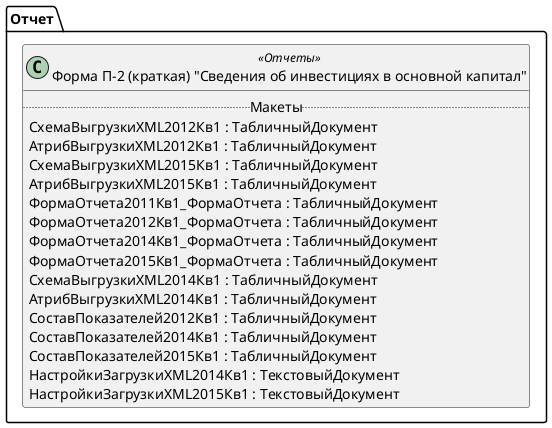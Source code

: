 ﻿@startuml РегламентированныйОтчетСтатистикаФормаП2к
'!include templates.wsd
'..\include templates.wsd
class Отчет.РегламентированныйОтчетСтатистикаФормаП2к as "Форма П-2 (краткая) "Сведения об инвестициях в основной капитал"" <<Отчеты>>
{
..Макеты..
СхемаВыгрузкиXML2012Кв1 : ТабличныйДокумент
АтрибВыгрузкиXML2012Кв1 : ТабличныйДокумент
СхемаВыгрузкиXML2015Кв1 : ТабличныйДокумент
АтрибВыгрузкиXML2015Кв1 : ТабличныйДокумент
ФормаОтчета2011Кв1_ФормаОтчета : ТабличныйДокумент
ФормаОтчета2012Кв1_ФормаОтчета : ТабличныйДокумент
ФормаОтчета2014Кв1_ФормаОтчета : ТабличныйДокумент
ФормаОтчета2015Кв1_ФормаОтчета : ТабличныйДокумент
СхемаВыгрузкиXML2014Кв1 : ТабличныйДокумент
АтрибВыгрузкиXML2014Кв1 : ТабличныйДокумент
СоставПоказателей2012Кв1 : ТабличныйДокумент
СоставПоказателей2014Кв1 : ТабличныйДокумент
СоставПоказателей2015Кв1 : ТабличныйДокумент
НастройкиЗагрузкиXML2014Кв1 : ТекстовыйДокумент
НастройкиЗагрузкиXML2015Кв1 : ТекстовыйДокумент
}
@enduml
